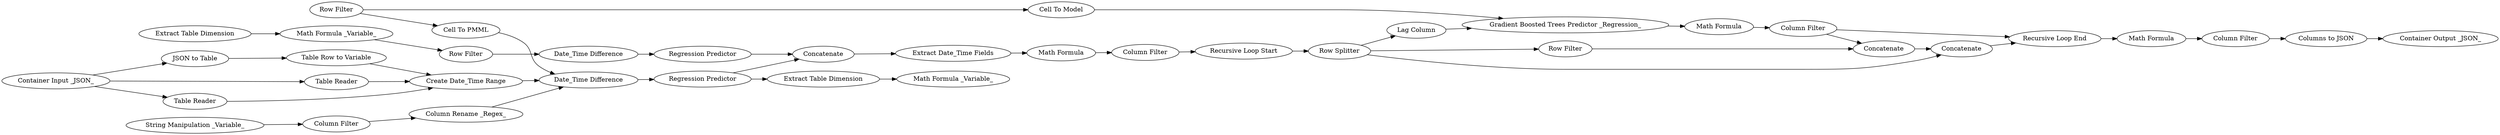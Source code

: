 digraph {
	"915069575990034143_44" [label="Recursive Loop End"]
	"-529729856344455871_87" [label="JSON to Table"]
	"6431088588565422244_68" [label="Math Formula"]
	"915069575990034143_56" [label="Cell To Model"]
	"-1680392307794887179_27" [label="Math Formula _Variable_"]
	"-1680392307794887179_26" [label="Extract Table Dimension"]
	"915069575990034143_42" [label=Concatenate]
	"915069575990034143_36" [label="Row Splitter"]
	"-529729856344455871_89" [label="Container Output _JSON_"]
	"915069575990034143_51" [label="Create Date_Time Range"]
	"-529729856344455871_94" [label="Table Reader"]
	"915069575990034143_55" [label="Row Filter"]
	"6431088588565422244_64" [label="Date_Time Difference"]
	"915069575990034143_37" [label="Lag Column"]
	"-529729856344455871_86" [label="Container Input _JSON_"]
	"6431088588565422244_47" [label="Column Filter"]
	"6431088588565422244_45" [label="Extract Table Dimension"]
	"915069575990034143_40" [label="Row Filter"]
	"915069575990034143_38" [label="Gradient Boosted Trees Predictor _Regression_"]
	"915069575990034143_58" [label="Cell To PMML"]
	"-529729856344455871_95" [label="Table Reader"]
	"915069575990034143_43" [label="Column Filter"]
	"915069575990034143_59" [label="Math Formula"]
	"915069575990034143_57" [label="Column Filter"]
	"915069575990034143_41" [label=Concatenate]
	"915069575990034143_39" [label="Math Formula"]
	"-529729856344455871_91" [label="Table Row to Variable"]
	"6431088588565422244_31" [label=Concatenate]
	"6431088588565422244_66" [label="Date_Time Difference"]
	"915069575990034143_35" [label="Recursive Loop Start"]
	"6431088588565422244_65" [label="Regression Predictor"]
	"6431088588565422244_12" [label="Extract Date_Time Fields"]
	"6431088588565422244_59" [label="Regression Predictor"]
	"-1680392307794887179_25" [label="Row Filter"]
	"6431088588565422244_46" [label="Math Formula _Variable_"]
	"915069575990034143_52" [label="Column Filter"]
	"915069575990034143_54" [label="Column Rename _Regex_"]
	"915069575990034143_53" [label="String Manipulation _Variable_"]
	"-529729856344455871_92" [label="Columns to JSON"]
	"-529729856344455871_86" -> "-529729856344455871_94"
	"6431088588565422244_47" -> "915069575990034143_35"
	"6431088588565422244_66" -> "6431088588565422244_65"
	"915069575990034143_56" -> "915069575990034143_38"
	"-1680392307794887179_25" -> "6431088588565422244_66"
	"-529729856344455871_86" -> "-529729856344455871_87"
	"6431088588565422244_59" -> "6431088588565422244_31"
	"915069575990034143_44" -> "915069575990034143_59"
	"915069575990034143_58" -> "6431088588565422244_64"
	"915069575990034143_36" -> "915069575990034143_42"
	"915069575990034143_38" -> "915069575990034143_39"
	"915069575990034143_36" -> "915069575990034143_40"
	"915069575990034143_39" -> "915069575990034143_43"
	"915069575990034143_57" -> "-529729856344455871_92"
	"6431088588565422244_68" -> "6431088588565422244_47"
	"6431088588565422244_64" -> "6431088588565422244_59"
	"6431088588565422244_12" -> "6431088588565422244_68"
	"915069575990034143_59" -> "915069575990034143_57"
	"915069575990034143_51" -> "6431088588565422244_64"
	"915069575990034143_55" -> "915069575990034143_58"
	"-1680392307794887179_26" -> "-1680392307794887179_27"
	"915069575990034143_43" -> "915069575990034143_44"
	"6431088588565422244_31" -> "6431088588565422244_12"
	"-529729856344455871_92" -> "-529729856344455871_89"
	"-529729856344455871_91" -> "915069575990034143_51"
	"-529729856344455871_94" -> "915069575990034143_51"
	"-529729856344455871_95" -> "915069575990034143_51"
	"6431088588565422244_45" -> "6431088588565422244_46"
	"915069575990034143_35" -> "915069575990034143_36"
	"915069575990034143_53" -> "915069575990034143_52"
	"915069575990034143_41" -> "915069575990034143_42"
	"-529729856344455871_86" -> "-529729856344455871_95"
	"915069575990034143_43" -> "915069575990034143_41"
	"915069575990034143_42" -> "915069575990034143_44"
	"915069575990034143_54" -> "6431088588565422244_64"
	"-529729856344455871_87" -> "-529729856344455871_91"
	"6431088588565422244_59" -> "6431088588565422244_45"
	"-1680392307794887179_27" -> "-1680392307794887179_25"
	"915069575990034143_36" -> "915069575990034143_37"
	"915069575990034143_37" -> "915069575990034143_38"
	"6431088588565422244_65" -> "6431088588565422244_31"
	"915069575990034143_55" -> "915069575990034143_56"
	"915069575990034143_40" -> "915069575990034143_41"
	"915069575990034143_52" -> "915069575990034143_54"
	rankdir=LR
}
